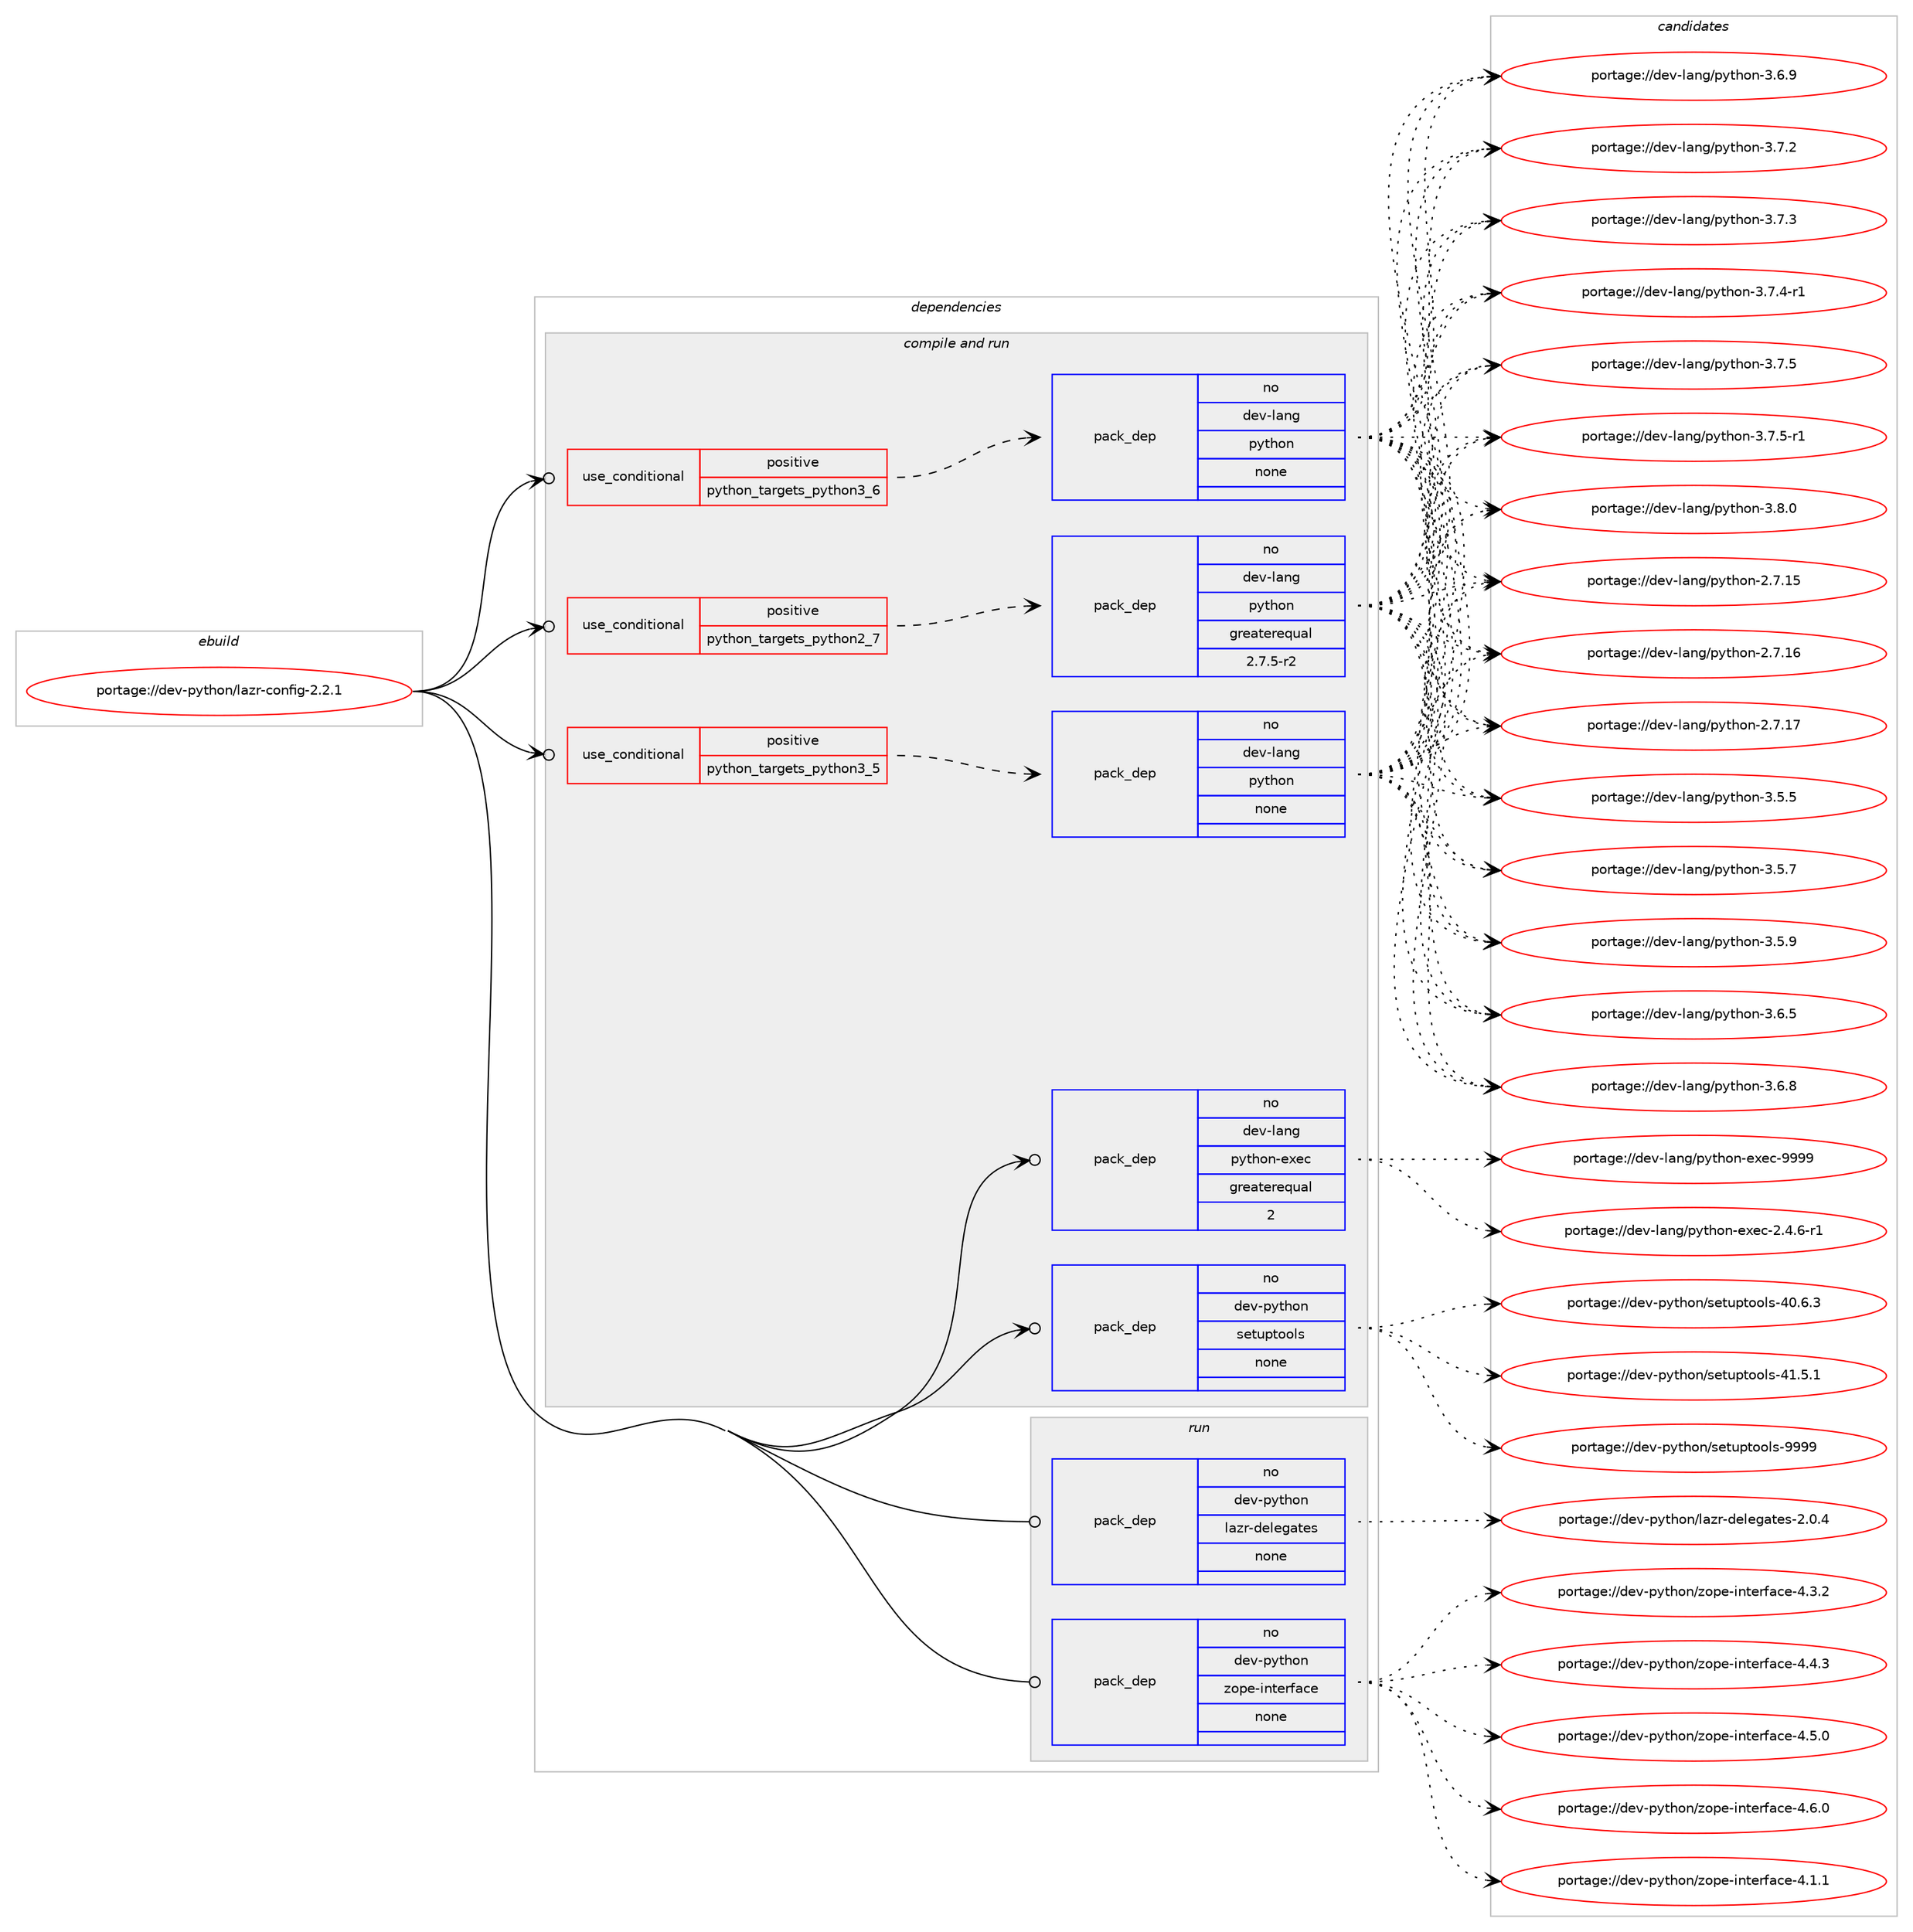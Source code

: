 digraph prolog {

# *************
# Graph options
# *************

newrank=true;
concentrate=true;
compound=true;
graph [rankdir=LR,fontname=Helvetica,fontsize=10,ranksep=1.5];#, ranksep=2.5, nodesep=0.2];
edge  [arrowhead=vee];
node  [fontname=Helvetica,fontsize=10];

# **********
# The ebuild
# **********

subgraph cluster_leftcol {
color=gray;
rank=same;
label=<<i>ebuild</i>>;
id [label="portage://dev-python/lazr-config-2.2.1", color=red, width=4, href="../dev-python/lazr-config-2.2.1.svg"];
}

# ****************
# The dependencies
# ****************

subgraph cluster_midcol {
color=gray;
label=<<i>dependencies</i>>;
subgraph cluster_compile {
fillcolor="#eeeeee";
style=filled;
label=<<i>compile</i>>;
}
subgraph cluster_compileandrun {
fillcolor="#eeeeee";
style=filled;
label=<<i>compile and run</i>>;
subgraph cond31101 {
dependency147445 [label=<<TABLE BORDER="0" CELLBORDER="1" CELLSPACING="0" CELLPADDING="4"><TR><TD ROWSPAN="3" CELLPADDING="10">use_conditional</TD></TR><TR><TD>positive</TD></TR><TR><TD>python_targets_python2_7</TD></TR></TABLE>>, shape=none, color=red];
subgraph pack113019 {
dependency147446 [label=<<TABLE BORDER="0" CELLBORDER="1" CELLSPACING="0" CELLPADDING="4" WIDTH="220"><TR><TD ROWSPAN="6" CELLPADDING="30">pack_dep</TD></TR><TR><TD WIDTH="110">no</TD></TR><TR><TD>dev-lang</TD></TR><TR><TD>python</TD></TR><TR><TD>greaterequal</TD></TR><TR><TD>2.7.5-r2</TD></TR></TABLE>>, shape=none, color=blue];
}
dependency147445:e -> dependency147446:w [weight=20,style="dashed",arrowhead="vee"];
}
id:e -> dependency147445:w [weight=20,style="solid",arrowhead="odotvee"];
subgraph cond31102 {
dependency147447 [label=<<TABLE BORDER="0" CELLBORDER="1" CELLSPACING="0" CELLPADDING="4"><TR><TD ROWSPAN="3" CELLPADDING="10">use_conditional</TD></TR><TR><TD>positive</TD></TR><TR><TD>python_targets_python3_5</TD></TR></TABLE>>, shape=none, color=red];
subgraph pack113020 {
dependency147448 [label=<<TABLE BORDER="0" CELLBORDER="1" CELLSPACING="0" CELLPADDING="4" WIDTH="220"><TR><TD ROWSPAN="6" CELLPADDING="30">pack_dep</TD></TR><TR><TD WIDTH="110">no</TD></TR><TR><TD>dev-lang</TD></TR><TR><TD>python</TD></TR><TR><TD>none</TD></TR><TR><TD></TD></TR></TABLE>>, shape=none, color=blue];
}
dependency147447:e -> dependency147448:w [weight=20,style="dashed",arrowhead="vee"];
}
id:e -> dependency147447:w [weight=20,style="solid",arrowhead="odotvee"];
subgraph cond31103 {
dependency147449 [label=<<TABLE BORDER="0" CELLBORDER="1" CELLSPACING="0" CELLPADDING="4"><TR><TD ROWSPAN="3" CELLPADDING="10">use_conditional</TD></TR><TR><TD>positive</TD></TR><TR><TD>python_targets_python3_6</TD></TR></TABLE>>, shape=none, color=red];
subgraph pack113021 {
dependency147450 [label=<<TABLE BORDER="0" CELLBORDER="1" CELLSPACING="0" CELLPADDING="4" WIDTH="220"><TR><TD ROWSPAN="6" CELLPADDING="30">pack_dep</TD></TR><TR><TD WIDTH="110">no</TD></TR><TR><TD>dev-lang</TD></TR><TR><TD>python</TD></TR><TR><TD>none</TD></TR><TR><TD></TD></TR></TABLE>>, shape=none, color=blue];
}
dependency147449:e -> dependency147450:w [weight=20,style="dashed",arrowhead="vee"];
}
id:e -> dependency147449:w [weight=20,style="solid",arrowhead="odotvee"];
subgraph pack113022 {
dependency147451 [label=<<TABLE BORDER="0" CELLBORDER="1" CELLSPACING="0" CELLPADDING="4" WIDTH="220"><TR><TD ROWSPAN="6" CELLPADDING="30">pack_dep</TD></TR><TR><TD WIDTH="110">no</TD></TR><TR><TD>dev-lang</TD></TR><TR><TD>python-exec</TD></TR><TR><TD>greaterequal</TD></TR><TR><TD>2</TD></TR></TABLE>>, shape=none, color=blue];
}
id:e -> dependency147451:w [weight=20,style="solid",arrowhead="odotvee"];
subgraph pack113023 {
dependency147452 [label=<<TABLE BORDER="0" CELLBORDER="1" CELLSPACING="0" CELLPADDING="4" WIDTH="220"><TR><TD ROWSPAN="6" CELLPADDING="30">pack_dep</TD></TR><TR><TD WIDTH="110">no</TD></TR><TR><TD>dev-python</TD></TR><TR><TD>setuptools</TD></TR><TR><TD>none</TD></TR><TR><TD></TD></TR></TABLE>>, shape=none, color=blue];
}
id:e -> dependency147452:w [weight=20,style="solid",arrowhead="odotvee"];
}
subgraph cluster_run {
fillcolor="#eeeeee";
style=filled;
label=<<i>run</i>>;
subgraph pack113024 {
dependency147453 [label=<<TABLE BORDER="0" CELLBORDER="1" CELLSPACING="0" CELLPADDING="4" WIDTH="220"><TR><TD ROWSPAN="6" CELLPADDING="30">pack_dep</TD></TR><TR><TD WIDTH="110">no</TD></TR><TR><TD>dev-python</TD></TR><TR><TD>lazr-delegates</TD></TR><TR><TD>none</TD></TR><TR><TD></TD></TR></TABLE>>, shape=none, color=blue];
}
id:e -> dependency147453:w [weight=20,style="solid",arrowhead="odot"];
subgraph pack113025 {
dependency147454 [label=<<TABLE BORDER="0" CELLBORDER="1" CELLSPACING="0" CELLPADDING="4" WIDTH="220"><TR><TD ROWSPAN="6" CELLPADDING="30">pack_dep</TD></TR><TR><TD WIDTH="110">no</TD></TR><TR><TD>dev-python</TD></TR><TR><TD>zope-interface</TD></TR><TR><TD>none</TD></TR><TR><TD></TD></TR></TABLE>>, shape=none, color=blue];
}
id:e -> dependency147454:w [weight=20,style="solid",arrowhead="odot"];
}
}

# **************
# The candidates
# **************

subgraph cluster_choices {
rank=same;
color=gray;
label=<<i>candidates</i>>;

subgraph choice113019 {
color=black;
nodesep=1;
choiceportage10010111845108971101034711212111610411111045504655464953 [label="portage://dev-lang/python-2.7.15", color=red, width=4,href="../dev-lang/python-2.7.15.svg"];
choiceportage10010111845108971101034711212111610411111045504655464954 [label="portage://dev-lang/python-2.7.16", color=red, width=4,href="../dev-lang/python-2.7.16.svg"];
choiceportage10010111845108971101034711212111610411111045504655464955 [label="portage://dev-lang/python-2.7.17", color=red, width=4,href="../dev-lang/python-2.7.17.svg"];
choiceportage100101118451089711010347112121116104111110455146534653 [label="portage://dev-lang/python-3.5.5", color=red, width=4,href="../dev-lang/python-3.5.5.svg"];
choiceportage100101118451089711010347112121116104111110455146534655 [label="portage://dev-lang/python-3.5.7", color=red, width=4,href="../dev-lang/python-3.5.7.svg"];
choiceportage100101118451089711010347112121116104111110455146534657 [label="portage://dev-lang/python-3.5.9", color=red, width=4,href="../dev-lang/python-3.5.9.svg"];
choiceportage100101118451089711010347112121116104111110455146544653 [label="portage://dev-lang/python-3.6.5", color=red, width=4,href="../dev-lang/python-3.6.5.svg"];
choiceportage100101118451089711010347112121116104111110455146544656 [label="portage://dev-lang/python-3.6.8", color=red, width=4,href="../dev-lang/python-3.6.8.svg"];
choiceportage100101118451089711010347112121116104111110455146544657 [label="portage://dev-lang/python-3.6.9", color=red, width=4,href="../dev-lang/python-3.6.9.svg"];
choiceportage100101118451089711010347112121116104111110455146554650 [label="portage://dev-lang/python-3.7.2", color=red, width=4,href="../dev-lang/python-3.7.2.svg"];
choiceportage100101118451089711010347112121116104111110455146554651 [label="portage://dev-lang/python-3.7.3", color=red, width=4,href="../dev-lang/python-3.7.3.svg"];
choiceportage1001011184510897110103471121211161041111104551465546524511449 [label="portage://dev-lang/python-3.7.4-r1", color=red, width=4,href="../dev-lang/python-3.7.4-r1.svg"];
choiceportage100101118451089711010347112121116104111110455146554653 [label="portage://dev-lang/python-3.7.5", color=red, width=4,href="../dev-lang/python-3.7.5.svg"];
choiceportage1001011184510897110103471121211161041111104551465546534511449 [label="portage://dev-lang/python-3.7.5-r1", color=red, width=4,href="../dev-lang/python-3.7.5-r1.svg"];
choiceportage100101118451089711010347112121116104111110455146564648 [label="portage://dev-lang/python-3.8.0", color=red, width=4,href="../dev-lang/python-3.8.0.svg"];
dependency147446:e -> choiceportage10010111845108971101034711212111610411111045504655464953:w [style=dotted,weight="100"];
dependency147446:e -> choiceportage10010111845108971101034711212111610411111045504655464954:w [style=dotted,weight="100"];
dependency147446:e -> choiceportage10010111845108971101034711212111610411111045504655464955:w [style=dotted,weight="100"];
dependency147446:e -> choiceportage100101118451089711010347112121116104111110455146534653:w [style=dotted,weight="100"];
dependency147446:e -> choiceportage100101118451089711010347112121116104111110455146534655:w [style=dotted,weight="100"];
dependency147446:e -> choiceportage100101118451089711010347112121116104111110455146534657:w [style=dotted,weight="100"];
dependency147446:e -> choiceportage100101118451089711010347112121116104111110455146544653:w [style=dotted,weight="100"];
dependency147446:e -> choiceportage100101118451089711010347112121116104111110455146544656:w [style=dotted,weight="100"];
dependency147446:e -> choiceportage100101118451089711010347112121116104111110455146544657:w [style=dotted,weight="100"];
dependency147446:e -> choiceportage100101118451089711010347112121116104111110455146554650:w [style=dotted,weight="100"];
dependency147446:e -> choiceportage100101118451089711010347112121116104111110455146554651:w [style=dotted,weight="100"];
dependency147446:e -> choiceportage1001011184510897110103471121211161041111104551465546524511449:w [style=dotted,weight="100"];
dependency147446:e -> choiceportage100101118451089711010347112121116104111110455146554653:w [style=dotted,weight="100"];
dependency147446:e -> choiceportage1001011184510897110103471121211161041111104551465546534511449:w [style=dotted,weight="100"];
dependency147446:e -> choiceportage100101118451089711010347112121116104111110455146564648:w [style=dotted,weight="100"];
}
subgraph choice113020 {
color=black;
nodesep=1;
choiceportage10010111845108971101034711212111610411111045504655464953 [label="portage://dev-lang/python-2.7.15", color=red, width=4,href="../dev-lang/python-2.7.15.svg"];
choiceportage10010111845108971101034711212111610411111045504655464954 [label="portage://dev-lang/python-2.7.16", color=red, width=4,href="../dev-lang/python-2.7.16.svg"];
choiceportage10010111845108971101034711212111610411111045504655464955 [label="portage://dev-lang/python-2.7.17", color=red, width=4,href="../dev-lang/python-2.7.17.svg"];
choiceportage100101118451089711010347112121116104111110455146534653 [label="portage://dev-lang/python-3.5.5", color=red, width=4,href="../dev-lang/python-3.5.5.svg"];
choiceportage100101118451089711010347112121116104111110455146534655 [label="portage://dev-lang/python-3.5.7", color=red, width=4,href="../dev-lang/python-3.5.7.svg"];
choiceportage100101118451089711010347112121116104111110455146534657 [label="portage://dev-lang/python-3.5.9", color=red, width=4,href="../dev-lang/python-3.5.9.svg"];
choiceportage100101118451089711010347112121116104111110455146544653 [label="portage://dev-lang/python-3.6.5", color=red, width=4,href="../dev-lang/python-3.6.5.svg"];
choiceportage100101118451089711010347112121116104111110455146544656 [label="portage://dev-lang/python-3.6.8", color=red, width=4,href="../dev-lang/python-3.6.8.svg"];
choiceportage100101118451089711010347112121116104111110455146544657 [label="portage://dev-lang/python-3.6.9", color=red, width=4,href="../dev-lang/python-3.6.9.svg"];
choiceportage100101118451089711010347112121116104111110455146554650 [label="portage://dev-lang/python-3.7.2", color=red, width=4,href="../dev-lang/python-3.7.2.svg"];
choiceportage100101118451089711010347112121116104111110455146554651 [label="portage://dev-lang/python-3.7.3", color=red, width=4,href="../dev-lang/python-3.7.3.svg"];
choiceportage1001011184510897110103471121211161041111104551465546524511449 [label="portage://dev-lang/python-3.7.4-r1", color=red, width=4,href="../dev-lang/python-3.7.4-r1.svg"];
choiceportage100101118451089711010347112121116104111110455146554653 [label="portage://dev-lang/python-3.7.5", color=red, width=4,href="../dev-lang/python-3.7.5.svg"];
choiceportage1001011184510897110103471121211161041111104551465546534511449 [label="portage://dev-lang/python-3.7.5-r1", color=red, width=4,href="../dev-lang/python-3.7.5-r1.svg"];
choiceportage100101118451089711010347112121116104111110455146564648 [label="portage://dev-lang/python-3.8.0", color=red, width=4,href="../dev-lang/python-3.8.0.svg"];
dependency147448:e -> choiceportage10010111845108971101034711212111610411111045504655464953:w [style=dotted,weight="100"];
dependency147448:e -> choiceportage10010111845108971101034711212111610411111045504655464954:w [style=dotted,weight="100"];
dependency147448:e -> choiceportage10010111845108971101034711212111610411111045504655464955:w [style=dotted,weight="100"];
dependency147448:e -> choiceportage100101118451089711010347112121116104111110455146534653:w [style=dotted,weight="100"];
dependency147448:e -> choiceportage100101118451089711010347112121116104111110455146534655:w [style=dotted,weight="100"];
dependency147448:e -> choiceportage100101118451089711010347112121116104111110455146534657:w [style=dotted,weight="100"];
dependency147448:e -> choiceportage100101118451089711010347112121116104111110455146544653:w [style=dotted,weight="100"];
dependency147448:e -> choiceportage100101118451089711010347112121116104111110455146544656:w [style=dotted,weight="100"];
dependency147448:e -> choiceportage100101118451089711010347112121116104111110455146544657:w [style=dotted,weight="100"];
dependency147448:e -> choiceportage100101118451089711010347112121116104111110455146554650:w [style=dotted,weight="100"];
dependency147448:e -> choiceportage100101118451089711010347112121116104111110455146554651:w [style=dotted,weight="100"];
dependency147448:e -> choiceportage1001011184510897110103471121211161041111104551465546524511449:w [style=dotted,weight="100"];
dependency147448:e -> choiceportage100101118451089711010347112121116104111110455146554653:w [style=dotted,weight="100"];
dependency147448:e -> choiceportage1001011184510897110103471121211161041111104551465546534511449:w [style=dotted,weight="100"];
dependency147448:e -> choiceportage100101118451089711010347112121116104111110455146564648:w [style=dotted,weight="100"];
}
subgraph choice113021 {
color=black;
nodesep=1;
choiceportage10010111845108971101034711212111610411111045504655464953 [label="portage://dev-lang/python-2.7.15", color=red, width=4,href="../dev-lang/python-2.7.15.svg"];
choiceportage10010111845108971101034711212111610411111045504655464954 [label="portage://dev-lang/python-2.7.16", color=red, width=4,href="../dev-lang/python-2.7.16.svg"];
choiceportage10010111845108971101034711212111610411111045504655464955 [label="portage://dev-lang/python-2.7.17", color=red, width=4,href="../dev-lang/python-2.7.17.svg"];
choiceportage100101118451089711010347112121116104111110455146534653 [label="portage://dev-lang/python-3.5.5", color=red, width=4,href="../dev-lang/python-3.5.5.svg"];
choiceportage100101118451089711010347112121116104111110455146534655 [label="portage://dev-lang/python-3.5.7", color=red, width=4,href="../dev-lang/python-3.5.7.svg"];
choiceportage100101118451089711010347112121116104111110455146534657 [label="portage://dev-lang/python-3.5.9", color=red, width=4,href="../dev-lang/python-3.5.9.svg"];
choiceportage100101118451089711010347112121116104111110455146544653 [label="portage://dev-lang/python-3.6.5", color=red, width=4,href="../dev-lang/python-3.6.5.svg"];
choiceportage100101118451089711010347112121116104111110455146544656 [label="portage://dev-lang/python-3.6.8", color=red, width=4,href="../dev-lang/python-3.6.8.svg"];
choiceportage100101118451089711010347112121116104111110455146544657 [label="portage://dev-lang/python-3.6.9", color=red, width=4,href="../dev-lang/python-3.6.9.svg"];
choiceportage100101118451089711010347112121116104111110455146554650 [label="portage://dev-lang/python-3.7.2", color=red, width=4,href="../dev-lang/python-3.7.2.svg"];
choiceportage100101118451089711010347112121116104111110455146554651 [label="portage://dev-lang/python-3.7.3", color=red, width=4,href="../dev-lang/python-3.7.3.svg"];
choiceportage1001011184510897110103471121211161041111104551465546524511449 [label="portage://dev-lang/python-3.7.4-r1", color=red, width=4,href="../dev-lang/python-3.7.4-r1.svg"];
choiceportage100101118451089711010347112121116104111110455146554653 [label="portage://dev-lang/python-3.7.5", color=red, width=4,href="../dev-lang/python-3.7.5.svg"];
choiceportage1001011184510897110103471121211161041111104551465546534511449 [label="portage://dev-lang/python-3.7.5-r1", color=red, width=4,href="../dev-lang/python-3.7.5-r1.svg"];
choiceportage100101118451089711010347112121116104111110455146564648 [label="portage://dev-lang/python-3.8.0", color=red, width=4,href="../dev-lang/python-3.8.0.svg"];
dependency147450:e -> choiceportage10010111845108971101034711212111610411111045504655464953:w [style=dotted,weight="100"];
dependency147450:e -> choiceportage10010111845108971101034711212111610411111045504655464954:w [style=dotted,weight="100"];
dependency147450:e -> choiceportage10010111845108971101034711212111610411111045504655464955:w [style=dotted,weight="100"];
dependency147450:e -> choiceportage100101118451089711010347112121116104111110455146534653:w [style=dotted,weight="100"];
dependency147450:e -> choiceportage100101118451089711010347112121116104111110455146534655:w [style=dotted,weight="100"];
dependency147450:e -> choiceportage100101118451089711010347112121116104111110455146534657:w [style=dotted,weight="100"];
dependency147450:e -> choiceportage100101118451089711010347112121116104111110455146544653:w [style=dotted,weight="100"];
dependency147450:e -> choiceportage100101118451089711010347112121116104111110455146544656:w [style=dotted,weight="100"];
dependency147450:e -> choiceportage100101118451089711010347112121116104111110455146544657:w [style=dotted,weight="100"];
dependency147450:e -> choiceportage100101118451089711010347112121116104111110455146554650:w [style=dotted,weight="100"];
dependency147450:e -> choiceportage100101118451089711010347112121116104111110455146554651:w [style=dotted,weight="100"];
dependency147450:e -> choiceportage1001011184510897110103471121211161041111104551465546524511449:w [style=dotted,weight="100"];
dependency147450:e -> choiceportage100101118451089711010347112121116104111110455146554653:w [style=dotted,weight="100"];
dependency147450:e -> choiceportage1001011184510897110103471121211161041111104551465546534511449:w [style=dotted,weight="100"];
dependency147450:e -> choiceportage100101118451089711010347112121116104111110455146564648:w [style=dotted,weight="100"];
}
subgraph choice113022 {
color=black;
nodesep=1;
choiceportage10010111845108971101034711212111610411111045101120101994550465246544511449 [label="portage://dev-lang/python-exec-2.4.6-r1", color=red, width=4,href="../dev-lang/python-exec-2.4.6-r1.svg"];
choiceportage10010111845108971101034711212111610411111045101120101994557575757 [label="portage://dev-lang/python-exec-9999", color=red, width=4,href="../dev-lang/python-exec-9999.svg"];
dependency147451:e -> choiceportage10010111845108971101034711212111610411111045101120101994550465246544511449:w [style=dotted,weight="100"];
dependency147451:e -> choiceportage10010111845108971101034711212111610411111045101120101994557575757:w [style=dotted,weight="100"];
}
subgraph choice113023 {
color=black;
nodesep=1;
choiceportage100101118451121211161041111104711510111611711211611111110811545524846544651 [label="portage://dev-python/setuptools-40.6.3", color=red, width=4,href="../dev-python/setuptools-40.6.3.svg"];
choiceportage100101118451121211161041111104711510111611711211611111110811545524946534649 [label="portage://dev-python/setuptools-41.5.1", color=red, width=4,href="../dev-python/setuptools-41.5.1.svg"];
choiceportage10010111845112121116104111110471151011161171121161111111081154557575757 [label="portage://dev-python/setuptools-9999", color=red, width=4,href="../dev-python/setuptools-9999.svg"];
dependency147452:e -> choiceportage100101118451121211161041111104711510111611711211611111110811545524846544651:w [style=dotted,weight="100"];
dependency147452:e -> choiceportage100101118451121211161041111104711510111611711211611111110811545524946534649:w [style=dotted,weight="100"];
dependency147452:e -> choiceportage10010111845112121116104111110471151011161171121161111111081154557575757:w [style=dotted,weight="100"];
}
subgraph choice113024 {
color=black;
nodesep=1;
choiceportage1001011184511212111610411111047108971221144510010110810110397116101115455046484652 [label="portage://dev-python/lazr-delegates-2.0.4", color=red, width=4,href="../dev-python/lazr-delegates-2.0.4.svg"];
dependency147453:e -> choiceportage1001011184511212111610411111047108971221144510010110810110397116101115455046484652:w [style=dotted,weight="100"];
}
subgraph choice113025 {
color=black;
nodesep=1;
choiceportage1001011184511212111610411111047122111112101451051101161011141029799101455246494649 [label="portage://dev-python/zope-interface-4.1.1", color=red, width=4,href="../dev-python/zope-interface-4.1.1.svg"];
choiceportage1001011184511212111610411111047122111112101451051101161011141029799101455246514650 [label="portage://dev-python/zope-interface-4.3.2", color=red, width=4,href="../dev-python/zope-interface-4.3.2.svg"];
choiceportage1001011184511212111610411111047122111112101451051101161011141029799101455246524651 [label="portage://dev-python/zope-interface-4.4.3", color=red, width=4,href="../dev-python/zope-interface-4.4.3.svg"];
choiceportage1001011184511212111610411111047122111112101451051101161011141029799101455246534648 [label="portage://dev-python/zope-interface-4.5.0", color=red, width=4,href="../dev-python/zope-interface-4.5.0.svg"];
choiceportage1001011184511212111610411111047122111112101451051101161011141029799101455246544648 [label="portage://dev-python/zope-interface-4.6.0", color=red, width=4,href="../dev-python/zope-interface-4.6.0.svg"];
dependency147454:e -> choiceportage1001011184511212111610411111047122111112101451051101161011141029799101455246494649:w [style=dotted,weight="100"];
dependency147454:e -> choiceportage1001011184511212111610411111047122111112101451051101161011141029799101455246514650:w [style=dotted,weight="100"];
dependency147454:e -> choiceportage1001011184511212111610411111047122111112101451051101161011141029799101455246524651:w [style=dotted,weight="100"];
dependency147454:e -> choiceportage1001011184511212111610411111047122111112101451051101161011141029799101455246534648:w [style=dotted,weight="100"];
dependency147454:e -> choiceportage1001011184511212111610411111047122111112101451051101161011141029799101455246544648:w [style=dotted,weight="100"];
}
}

}
